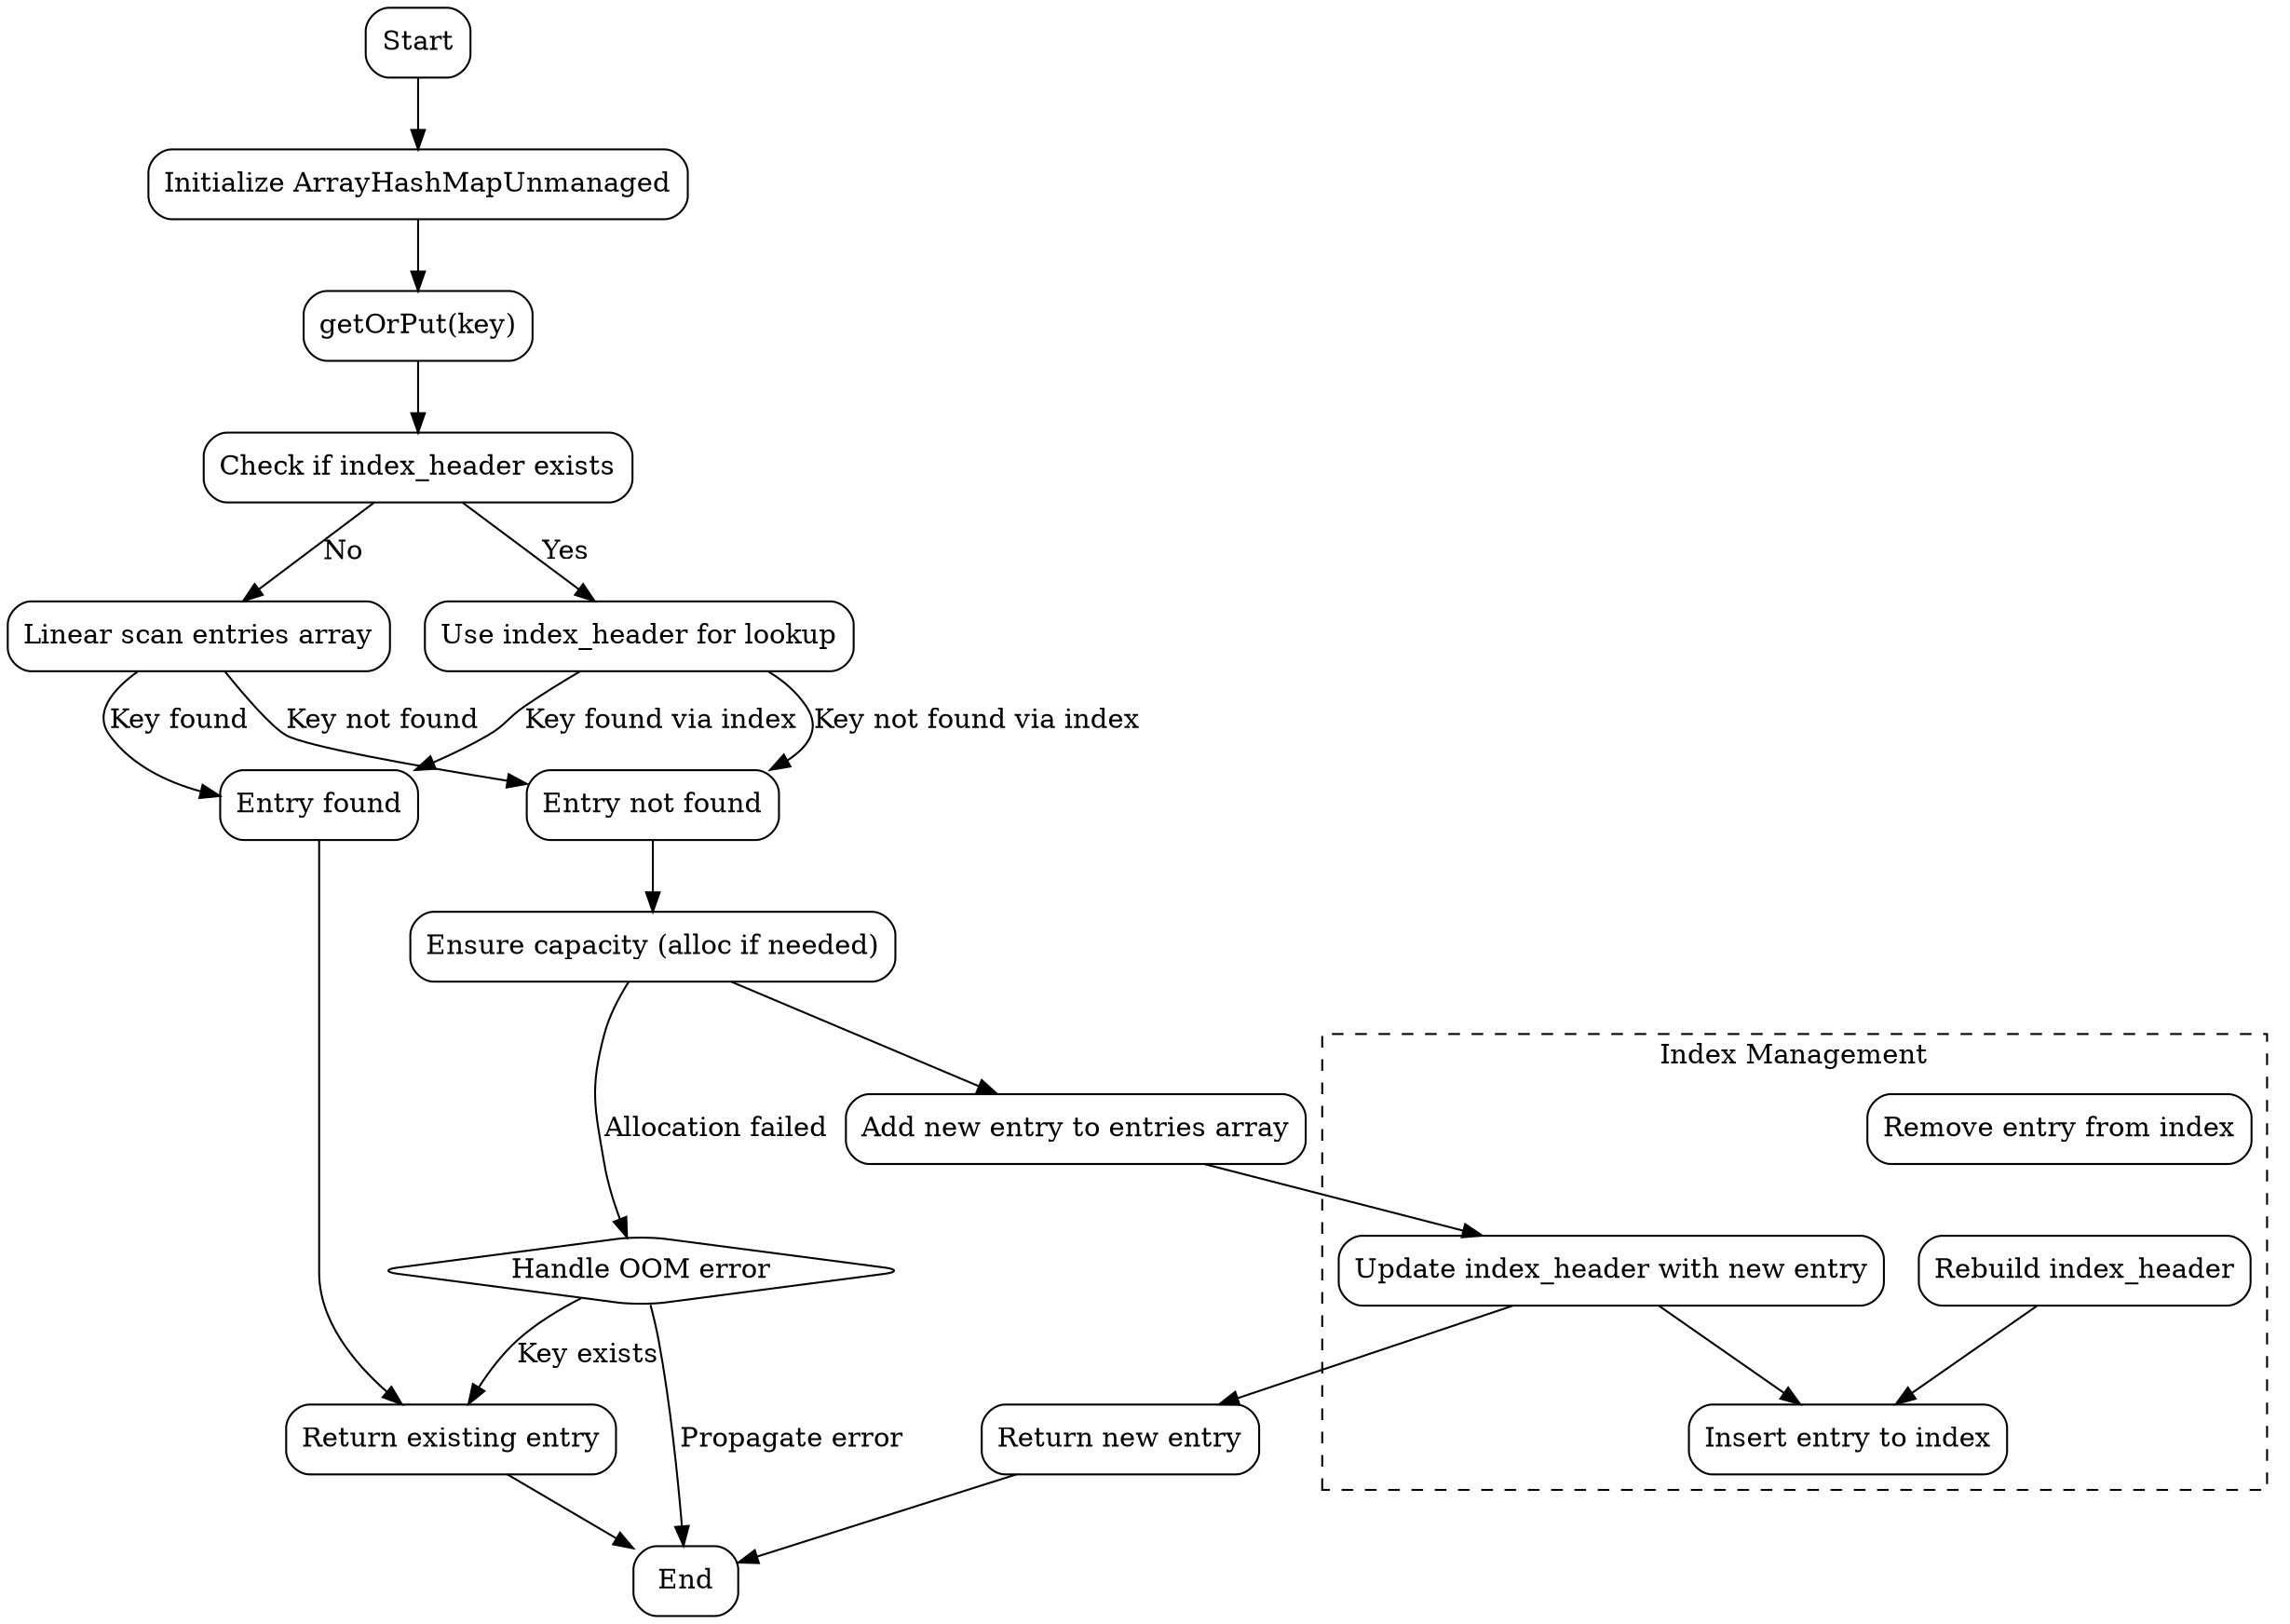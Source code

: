 
digraph ArrayHashMapUnmanaged {
    node [shape=rectangle, style=rounded];

    start [label="Start"];
    init [label="Initialize ArrayHashMapUnmanaged"];
    getOrPut [label="getOrPut(key)"];
    checkIndexHeader [label="Check if index_header exists"];
    linearScan [label="Linear scan entries array"];
    useIndex [label="Use index_header for lookup"];
    foundExisting [label="Entry found"];
    notFound [label="Entry not found"];
    ensureCapacity [label="Ensure capacity (alloc if needed)"];
    addEntry [label="Add new entry to entries array"];
    updateIndex [label="Update index_header with new entry"];
    returnExisting [label="Return existing entry"];
    returnNew [label="Return new entry"];
    end [label="End"];

    start -> init;
    init -> getOrPut;

    getOrPut -> checkIndexHeader;
    checkIndexHeader -> linearScan [label="No"];
    checkIndexHeader -> useIndex [label="Yes"];

    linearScan -> foundExisting [label="Key found"];
    linearScan -> notFound [label="Key not found"];
    useIndex -> foundExisting [label="Key found via index"];
    useIndex -> notFound [label="Key not found via index"];

    foundExisting -> returnExisting -> end;

    notFound -> ensureCapacity;
    ensureCapacity -> addEntry;
    addEntry -> updateIndex;
    updateIndex -> returnNew -> end;

    // Subgraph for index operations
    subgraph cluster_index {
        label="Index Management";
        style=dashed;
        
        rebuildIndex [label="Rebuild index_header"];
        insertEntry [label="Insert entry to index"];
        removeEntry [label="Remove entry from index"];
        
        rebuildIndex -> insertEntry;
        updateIndex -> insertEntry;
        removeEntry -> rebuildIndex [style=invis];
    }

    // Error handling branch
    ensureCapacity -> errorHandling [label="Allocation failed"];
    errorHandling [label="Handle OOM error", shape=diamond];
    errorHandling -> returnExisting [label="Key exists"];
    errorHandling -> end [label="Propagate error"];
}
